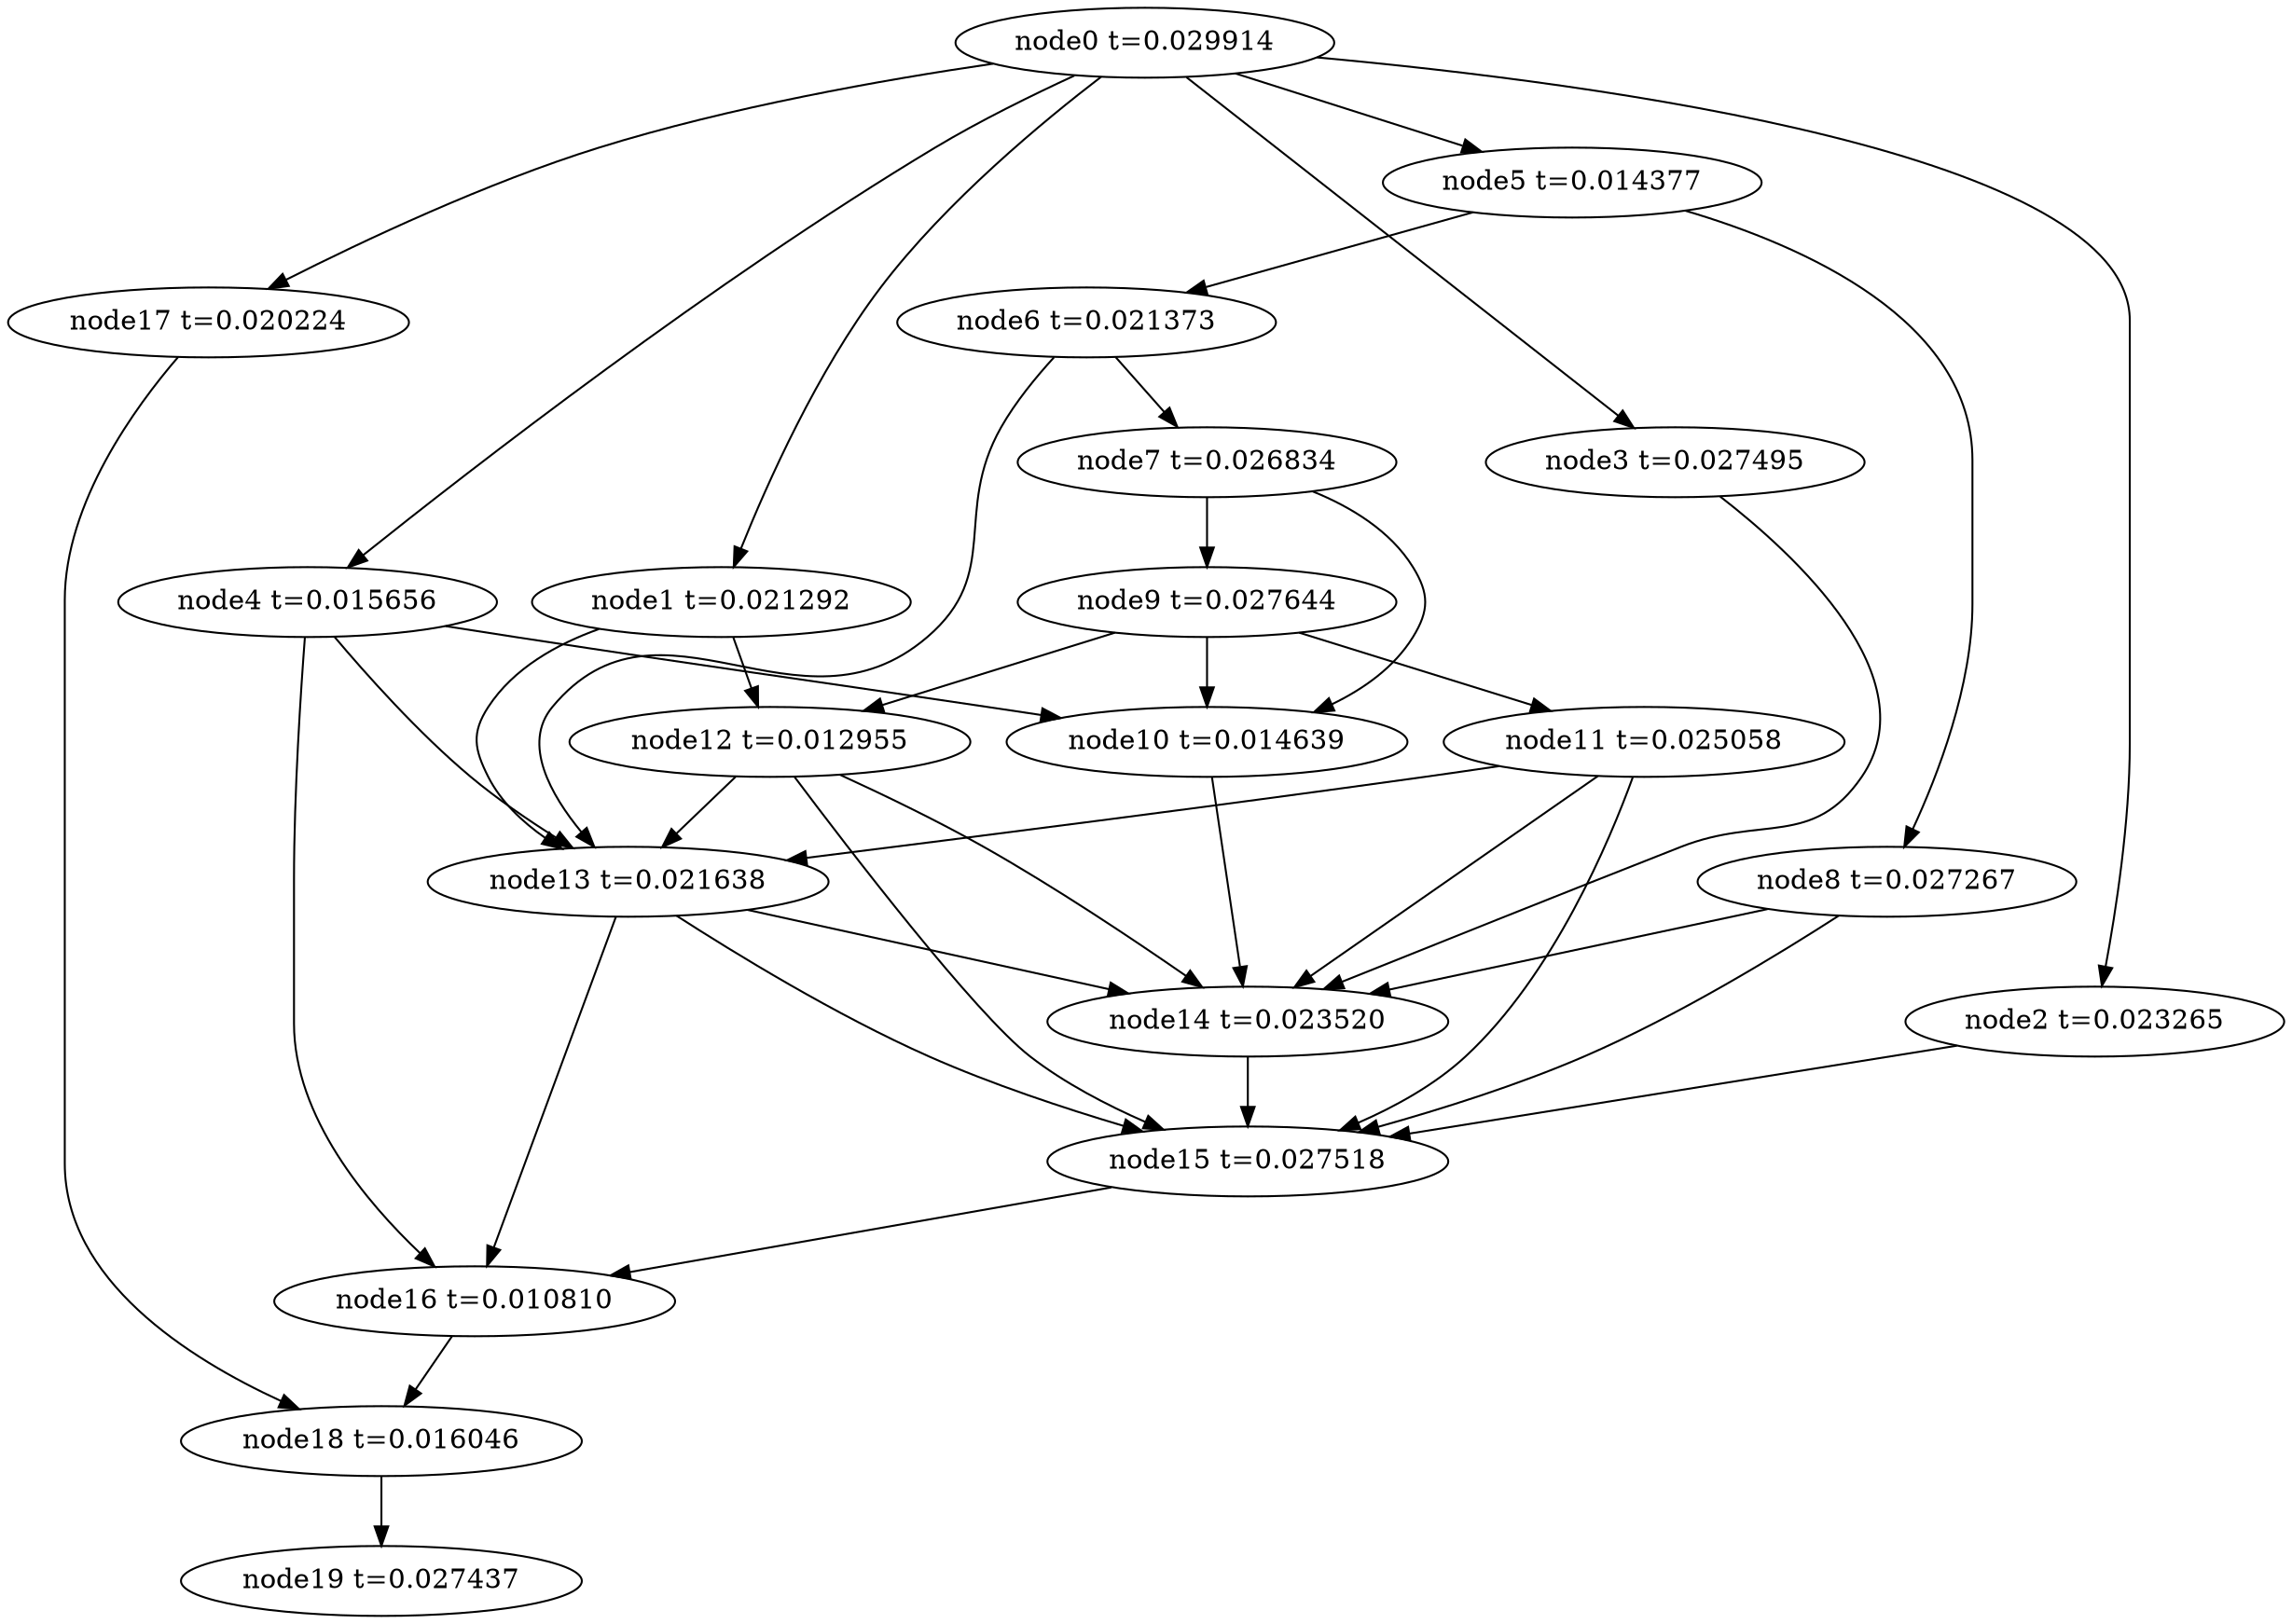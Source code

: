 digraph g{
	node19[label="node19 t=0.027437"]
	node18 -> node19
	node18[label="node18 t=0.016046"];
	node17 -> node18
	node17[label="node17 t=0.020224"];
	node16 -> node18
	node16[label="node16 t=0.010810"];
	node15 -> node16
	node15[label="node15 t=0.027518"];
	node14 -> node15
	node14[label="node14 t=0.023520"];
	node13 -> node16
	node13 -> node15
	node13 -> node14
	node13[label="node13 t=0.021638"];
	node12 -> node15
	node12 -> node14
	node12 -> node13
	node12[label="node12 t=0.012955"];
	node11 -> node15
	node11 -> node14
	node11 -> node13
	node11[label="node11 t=0.025058"];
	node10 -> node14
	node10[label="node10 t=0.014639"];
	node9 -> node12
	node9 -> node11
	node9 -> node10
	node9[label="node9 t=0.027644"];
	node8 -> node15
	node8 -> node14
	node8[label="node8 t=0.027267"];
	node7 -> node10
	node7 -> node9
	node7[label="node7 t=0.026834"];
	node6 -> node13
	node6 -> node7
	node6[label="node6 t=0.021373"];
	node5 -> node8
	node5 -> node6
	node5[label="node5 t=0.014377"];
	node4 -> node16
	node4 -> node13
	node4 -> node10
	node4[label="node4 t=0.015656"];
	node3 -> node14
	node3[label="node3 t=0.027495"];
	node2 -> node15
	node2[label="node2 t=0.023265"];
	node1 -> node13
	node1 -> node12
	node1[label="node1 t=0.021292"];
	node0 -> node17
	node0 -> node5
	node0 -> node4
	node0 -> node3
	node0 -> node2
	node0 -> node1
	node0[label="node0 t=0.029914"];
}

